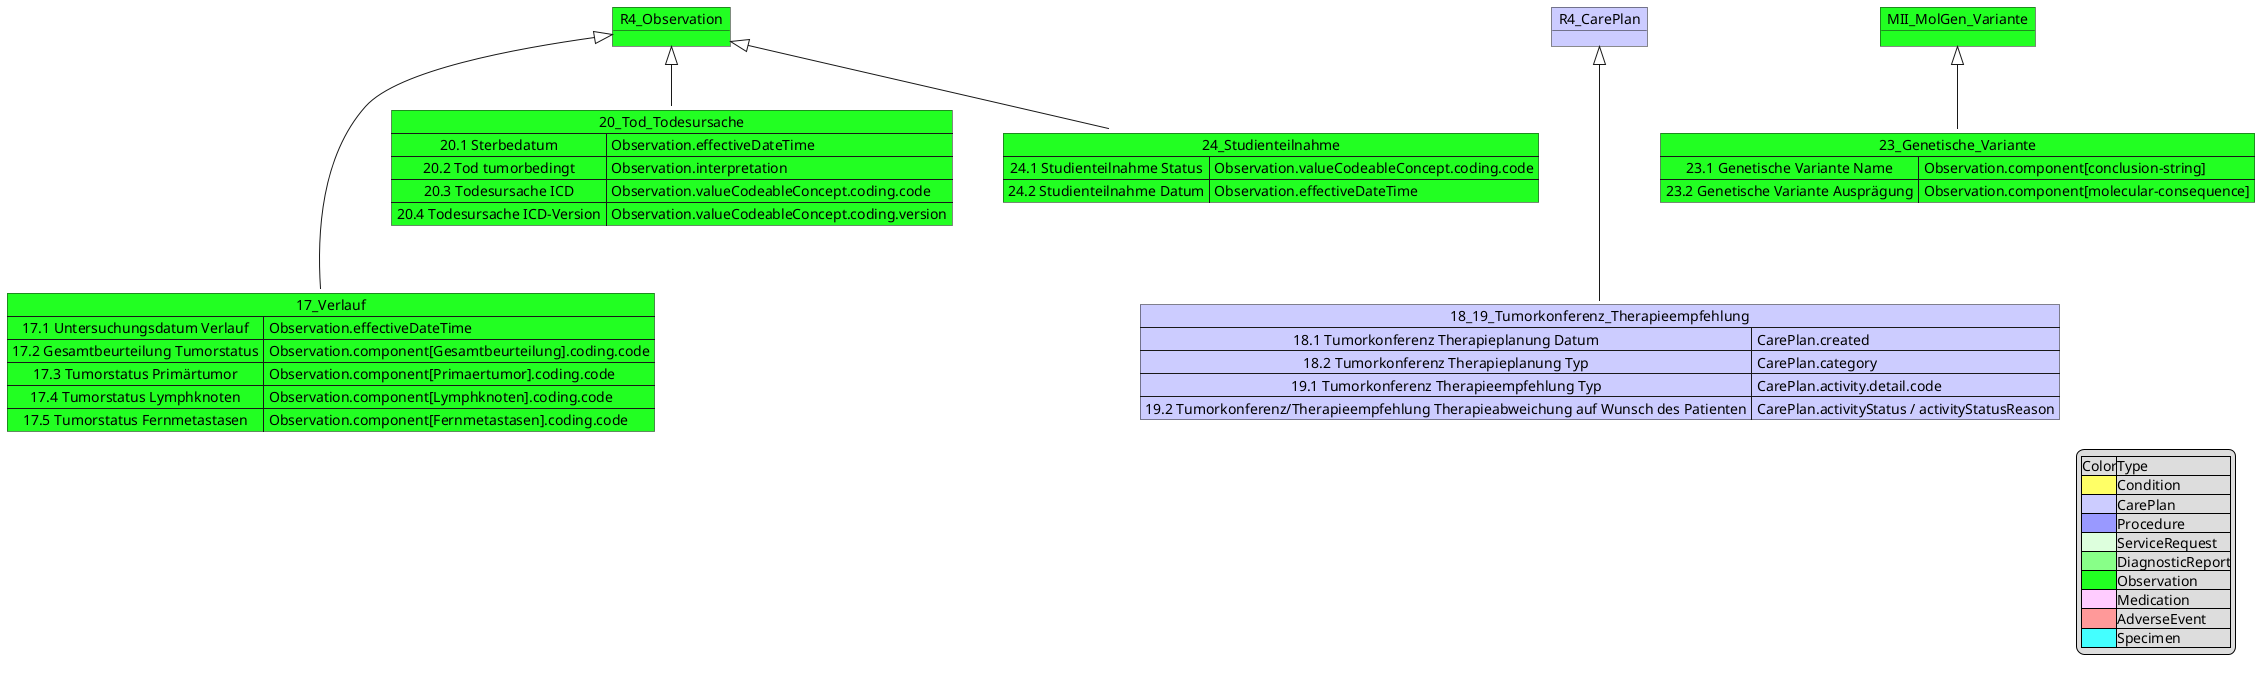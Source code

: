 @startuml MII_Onko_17-20_23_Others
object R4_Observation #22FF22
Map 17_Verlauf #22FF22{
    17.1 Untersuchungsdatum Verlauf => Observation.effectiveDateTime
    17.2 Gesamtbeurteilung Tumorstatus => Observation.component[Gesamtbeurteilung].coding.code
    17.3 Tumorstatus Primärtumor => Observation.component[Primaertumor].coding.code
    17.4 Tumorstatus Lymphknoten => Observation.component[Lymphknoten].coding.code
    17.5 Tumorstatus Fernmetastasen => Observation.component[Fernmetastasen].coding.code

}
R4_Observation <|-down-- 17_Verlauf

object R4_CarePlan #CCCCFF
Map 18_19_Tumorkonferenz_Therapieempfehlung #CCCCFF{
    18.1 Tumorkonferenz Therapieplanung Datum => CarePlan.created
    18.2 Tumorkonferenz Therapieplanung Typ => CarePlan.category
    19.1 Tumorkonferenz Therapieempfehlung Typ => CarePlan.activity.detail.code
    19.2 Tumorkonferenz/Therapieempfehlung Therapieabweichung auf Wunsch des Patienten => CarePlan.activityStatus / activityStatusReason
}
R4_CarePlan <|-down-- 18_19_Tumorkonferenz_Therapieempfehlung

Map 20_Tod_Todesursache #22FF22 {
 20.1 Sterbedatum => Observation.effectiveDateTime 
 20.2 Tod tumorbedingt => Observation.interpretation
 20.3 Todesursache ICD  => Observation.valueCodeableConcept.coding.code
 20.4 Todesursache ICD-Version => Observation.valueCodeableConcept.coding.version
 } 
R4_Observation <|-down- 20_Tod_Todesursache

object MII_MolGen_Variante #22FF22
Map 23_Genetische_Variante #22FF22 {
    23.1 Genetische Variante Name => Observation.component[conclusion-string]
    23.2 Genetische Variante Ausprägung => Observation.component[molecular-consequence]
}
MII_MolGen_Variante <|-down- 23_Genetische_Variante


Map 24_Studienteilnahme #22FF22 {
    24.1 Studienteilnahme Status => Observation.valueCodeableConcept.coding.code
    24.2 Studienteilnahme Datum => Observation.effectiveDateTime
}
R4_Observation <|-down- 24_Studienteilnahme



legend right 
|Color|Type|
|<#FFFF66>|Condition|
|<#CCCCFF>|CarePlan|
|<#9999FF>|Procedure|
|<#DDFFDD>|ServiceRequest|
|<#88FF88>|DiagnosticReport|
|<#22FF22>|Observation|
|<#FFCCFF>|Medication|
|<#FF9999>|AdverseEvent|
|<#44FFFF>|Specimen|
endlegend

@enduml